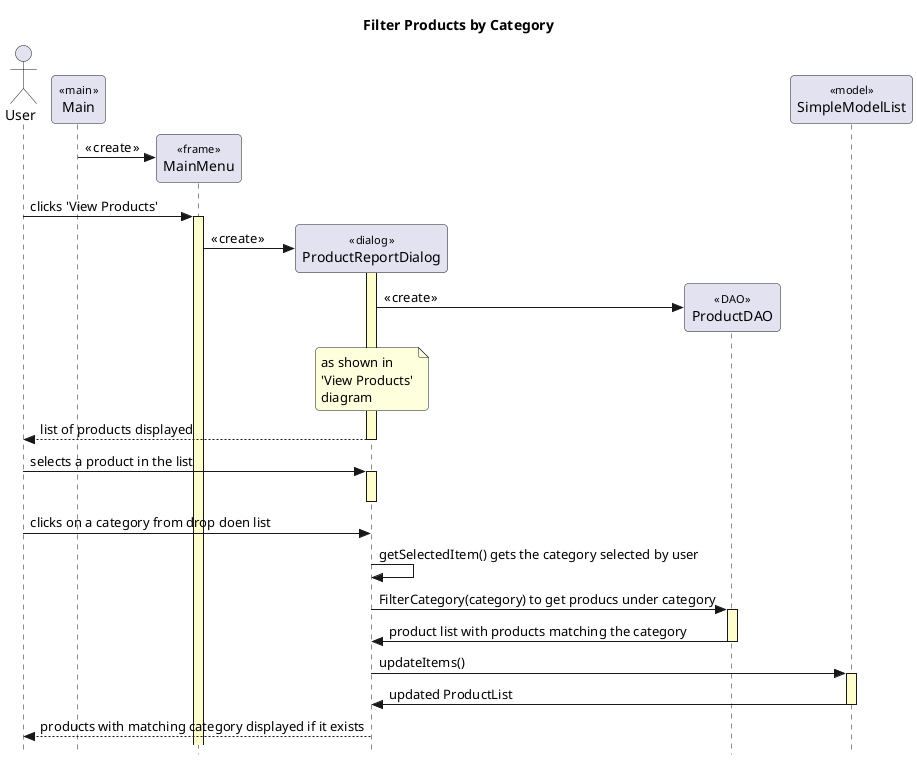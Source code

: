 @startuml

 

' style tweaks to make the diagram a little more readable

skinparam {

Style strictuml

RoundCorner 8

 

Sequence {

' make activations yellow too

LifeLineBackgroundColor #FDFDCD

 

' make stereotypes less ugly

Stereotype {

Font {

Size 11

Style plain

}

}

}

 

DatabaseBorderColor #A80036

 

}

 

title Filter Products by Category

 

actor User as user

participant "Main" as main << main >>

participant "MainMenu" as menu << frame >>

participant "ProductReportDialog" as report << dialog >>

participant "ProductDAO" as dao << DAO >>

participant "SimpleModelList" as model <<model>>

 

create menu

main -> menu : « create »

 

user -> menu : clicks 'View Products'

activate menu

 

create report

menu -> report : « create »

 

activate report

create dao

report -> dao: « create »

 

 

note over report: as shown in\n'View Products'\ndiagram

user <-- report : list of products displayed

 

deactivate report

 

user -> report++ : selects a product in the list

report--

 

user -> report : clicks on a category from drop doen list

 

report -> report : getSelectedItem() gets the category selected by user

report -> dao++ : FilterCategory(category) to get producs under category

dao -> report: product list with products matching the category 

dao--




report -> model++ : updateItems()

model -> report: updated ProductList

model--




report --> user :products with matching category displayed if it exists

 

@enduml
